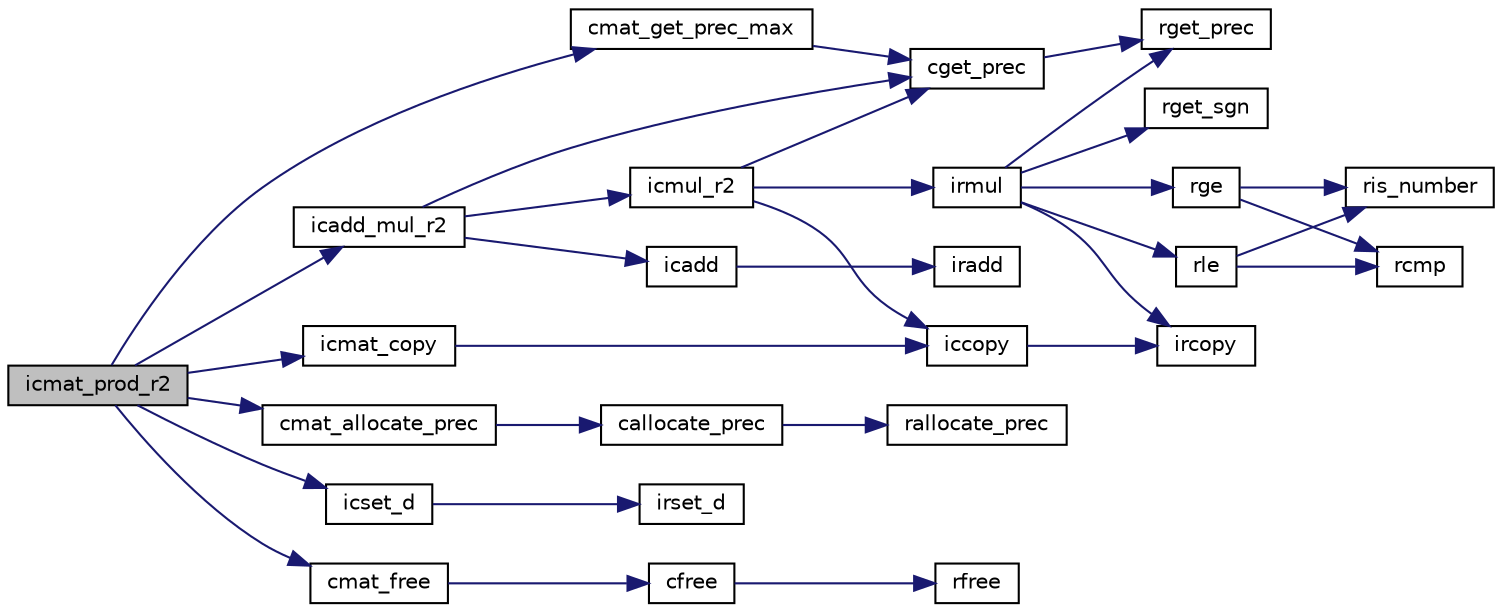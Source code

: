 digraph "icmat_prod_r2"
{
  edge [fontname="Helvetica",fontsize="10",labelfontname="Helvetica",labelfontsize="10"];
  node [fontname="Helvetica",fontsize="10",shape=record];
  rankdir="LR";
  Node304 [label="icmat_prod_r2",height=0.2,width=0.4,color="black", fillcolor="grey75", style="filled", fontcolor="black"];
  Node304 -> Node305 [color="midnightblue",fontsize="10",style="solid",fontname="Helvetica"];
  Node305 [label="cmat_get_prec_max",height=0.2,width=0.4,color="black", fillcolor="white", style="filled",URL="$cmat_8c.html#af158ba3988992435e2d0bf74519f03cf",tooltip="cmulti型行列の精度(ビット数)の最大値の取得. "];
  Node305 -> Node306 [color="midnightblue",fontsize="10",style="solid",fontname="Helvetica"];
  Node306 [label="cget_prec",height=0.2,width=0.4,color="black", fillcolor="white", style="filled",URL="$cmulti_8c.html#a69302d488c9954d3cbe85feb873216fa",tooltip="cmulti型の浮動小数点数の精度(ビット数)を取得. "];
  Node306 -> Node307 [color="midnightblue",fontsize="10",style="solid",fontname="Helvetica"];
  Node307 [label="rget_prec",height=0.2,width=0.4,color="black", fillcolor="white", style="filled",URL="$is__rmulti_8h.html#ad9bc8d534620527dc3c46ef4c9d04442",tooltip="rmulti型の浮動小数点数の精度(ビット数)を取得. "];
  Node304 -> Node308 [color="midnightblue",fontsize="10",style="solid",fontname="Helvetica"];
  Node308 [label="cmat_allocate_prec",height=0.2,width=0.4,color="black", fillcolor="white", style="filled",URL="$cmat_8c.html#a9ee764a5b39ff5f4938c03e72ebefc30",tooltip="cmulti型の行列の精度を指定しての新規生成. "];
  Node308 -> Node309 [color="midnightblue",fontsize="10",style="solid",fontname="Helvetica"];
  Node309 [label="callocate_prec",height=0.2,width=0.4,color="black", fillcolor="white", style="filled",URL="$cmulti_8c.html#ae2883fef83d21d61f7057487566aa6f9",tooltip="cmulti型の精度を指定しての新規生成. "];
  Node309 -> Node310 [color="midnightblue",fontsize="10",style="solid",fontname="Helvetica"];
  Node310 [label="rallocate_prec",height=0.2,width=0.4,color="black", fillcolor="white", style="filled",URL="$is__rmulti_8h.html#aeee0c826203695436900dc02890f433c",tooltip="rmulti型の精度を指定しての新規生成. "];
  Node304 -> Node311 [color="midnightblue",fontsize="10",style="solid",fontname="Helvetica"];
  Node311 [label="icset_d",height=0.2,width=0.4,color="black", fillcolor="white", style="filled",URL="$icmulti_8c.html#aa1d9d43bc59bf611a30ac972fb0bb971",tooltip="倍精度実数の設定 [y0,y1]=[x,x]. "];
  Node311 -> Node312 [color="midnightblue",fontsize="10",style="solid",fontname="Helvetica"];
  Node312 [label="irset_d",height=0.2,width=0.4,color="black", fillcolor="white", style="filled",URL="$irmulti_8c.html#a2fdabfa10335af36c3951880616b5589",tooltip="倍精度実数の設定 [y0,y1]=[x,x]. "];
  Node304 -> Node313 [color="midnightblue",fontsize="10",style="solid",fontname="Helvetica"];
  Node313 [label="icadd_mul_r2",height=0.2,width=0.4,color="black", fillcolor="white", style="filled",URL="$icmulti_8c.html#a988f8ff4a647e515fec550eb761899c7",tooltip="積の加算 [z0,z1]+=[x0,x1]*[y0,y1] "];
  Node313 -> Node306 [color="midnightblue",fontsize="10",style="solid",fontname="Helvetica"];
  Node313 -> Node314 [color="midnightblue",fontsize="10",style="solid",fontname="Helvetica"];
  Node314 [label="icmul_r2",height=0.2,width=0.4,color="black", fillcolor="white", style="filled",URL="$icmulti_8c.html#ab24d712f41f71e7080aabe7c147d4308",tooltip="掛け算 [z0,z1]=[x0,x1]*[y0,y1] "];
  Node314 -> Node306 [color="midnightblue",fontsize="10",style="solid",fontname="Helvetica"];
  Node314 -> Node315 [color="midnightblue",fontsize="10",style="solid",fontname="Helvetica"];
  Node315 [label="irmul",height=0.2,width=0.4,color="black", fillcolor="white", style="filled",URL="$irmulti_8c.html#a9f9bc42cc6a70b365b032dc7bedd1abb",tooltip="掛け算 [z0,z1]=[x0,x1]*[y0,y1] "];
  Node315 -> Node307 [color="midnightblue",fontsize="10",style="solid",fontname="Helvetica"];
  Node315 -> Node316 [color="midnightblue",fontsize="10",style="solid",fontname="Helvetica"];
  Node316 [label="rget_sgn",height=0.2,width=0.4,color="black", fillcolor="white", style="filled",URL="$is__rmulti_8h.html#a1eabb75964384f5b7057a0275385d4bb",tooltip="rmulti型の浮動小数点数の符号部の取得. "];
  Node315 -> Node317 [color="midnightblue",fontsize="10",style="solid",fontname="Helvetica"];
  Node317 [label="rle",height=0.2,width=0.4,color="black", fillcolor="white", style="filled",URL="$is__rmulti_8h.html#a72d8f7f7abd4fa2ff89f488742ff7ca7",tooltip="rmulti型の値の比較 x<=y "];
  Node317 -> Node318 [color="midnightblue",fontsize="10",style="solid",fontname="Helvetica"];
  Node318 [label="ris_number",height=0.2,width=0.4,color="black", fillcolor="white", style="filled",URL="$rmulti_8c.html#a02c3c838634809fb6260ab78926b5f8b",tooltip="rmulti型が数であるかの判定. "];
  Node317 -> Node319 [color="midnightblue",fontsize="10",style="solid",fontname="Helvetica"];
  Node319 [label="rcmp",height=0.2,width=0.4,color="black", fillcolor="white", style="filled",URL="$rmulti_8c.html#aa7f2e03f88a388911123c82ad3f36b16",tooltip="rmulti型の値の比較 x<=>y "];
  Node315 -> Node320 [color="midnightblue",fontsize="10",style="solid",fontname="Helvetica"];
  Node320 [label="rge",height=0.2,width=0.4,color="black", fillcolor="white", style="filled",URL="$is__rmulti_8h.html#a7544c8c3220be262b43d9cdcacd5f8f2",tooltip="rmulti型の値の比較 x>=y "];
  Node320 -> Node318 [color="midnightblue",fontsize="10",style="solid",fontname="Helvetica"];
  Node320 -> Node319 [color="midnightblue",fontsize="10",style="solid",fontname="Helvetica"];
  Node315 -> Node321 [color="midnightblue",fontsize="10",style="solid",fontname="Helvetica"];
  Node321 [label="ircopy",height=0.2,width=0.4,color="black", fillcolor="white", style="filled",URL="$irmulti_8c.html#aaf2192a33e04cbba12da47550fde287e",tooltip="コピー [y0,y1]=[x0,x1]. "];
  Node314 -> Node322 [color="midnightblue",fontsize="10",style="solid",fontname="Helvetica"];
  Node322 [label="iccopy",height=0.2,width=0.4,color="black", fillcolor="white", style="filled",URL="$icmulti_8c.html#a0e3f5efa94c1a1e8cc0a527d6cbcbdee",tooltip="コピー [y0,y1]=[x0,x1]. "];
  Node322 -> Node321 [color="midnightblue",fontsize="10",style="solid",fontname="Helvetica"];
  Node313 -> Node323 [color="midnightblue",fontsize="10",style="solid",fontname="Helvetica"];
  Node323 [label="icadd",height=0.2,width=0.4,color="black", fillcolor="white", style="filled",URL="$icmulti_8c.html#a1a18078d2a7c25e6225ceb5f2b6f561b",tooltip="足し算 [z0,z1]=[x0,x1]+[y0,y1] "];
  Node323 -> Node324 [color="midnightblue",fontsize="10",style="solid",fontname="Helvetica"];
  Node324 [label="iradd",height=0.2,width=0.4,color="black", fillcolor="white", style="filled",URL="$irmulti_8c.html#a2a3a18d72fa9e737ac67d95ccb3e8ca9",tooltip="足し算 [z0,z1]=[x0,x1]+[y0,y1] "];
  Node304 -> Node325 [color="midnightblue",fontsize="10",style="solid",fontname="Helvetica"];
  Node325 [label="icmat_copy",height=0.2,width=0.4,color="black", fillcolor="white", style="filled",URL="$icmat_8c.html#af5178c02c61ee9f772d4caf26a36b2d7",tooltip="[B0,B1]=[A0,A1] "];
  Node325 -> Node322 [color="midnightblue",fontsize="10",style="solid",fontname="Helvetica"];
  Node304 -> Node326 [color="midnightblue",fontsize="10",style="solid",fontname="Helvetica"];
  Node326 [label="cmat_free",height=0.2,width=0.4,color="black", fillcolor="white", style="filled",URL="$cmat_8c.html#ac70deb47241d9aa82afb30a5b461626d",tooltip="cmulti型の行列の終了処理. "];
  Node326 -> Node327 [color="midnightblue",fontsize="10",style="solid",fontname="Helvetica"];
  Node327 [label="cfree",height=0.2,width=0.4,color="black", fillcolor="white", style="filled",URL="$cmulti_8c.html#a192d1bb4175699986d09eca851be78f9",tooltip="cmulti型の終了処理. "];
  Node327 -> Node328 [color="midnightblue",fontsize="10",style="solid",fontname="Helvetica"];
  Node328 [label="rfree",height=0.2,width=0.4,color="black", fillcolor="white", style="filled",URL="$is__rmulti_8h.html#abd2ceb7eaa6481640a45357d44034950",tooltip="rmulti型の終了処理. "];
}
